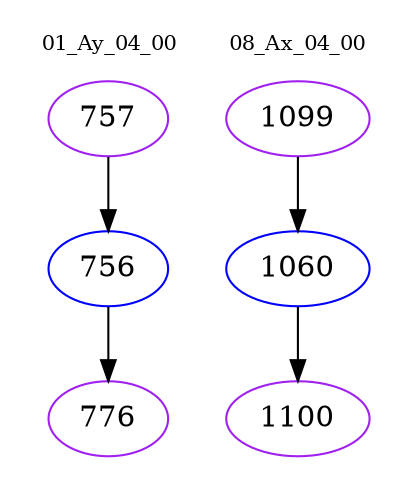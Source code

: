 digraph{
subgraph cluster_0 {
color = white
label = "01_Ay_04_00";
fontsize=10;
T0_757 [label="757", color="purple"]
T0_757 -> T0_756 [color="black"]
T0_756 [label="756", color="blue"]
T0_756 -> T0_776 [color="black"]
T0_776 [label="776", color="purple"]
}
subgraph cluster_1 {
color = white
label = "08_Ax_04_00";
fontsize=10;
T1_1099 [label="1099", color="purple"]
T1_1099 -> T1_1060 [color="black"]
T1_1060 [label="1060", color="blue"]
T1_1060 -> T1_1100 [color="black"]
T1_1100 [label="1100", color="purple"]
}
}
